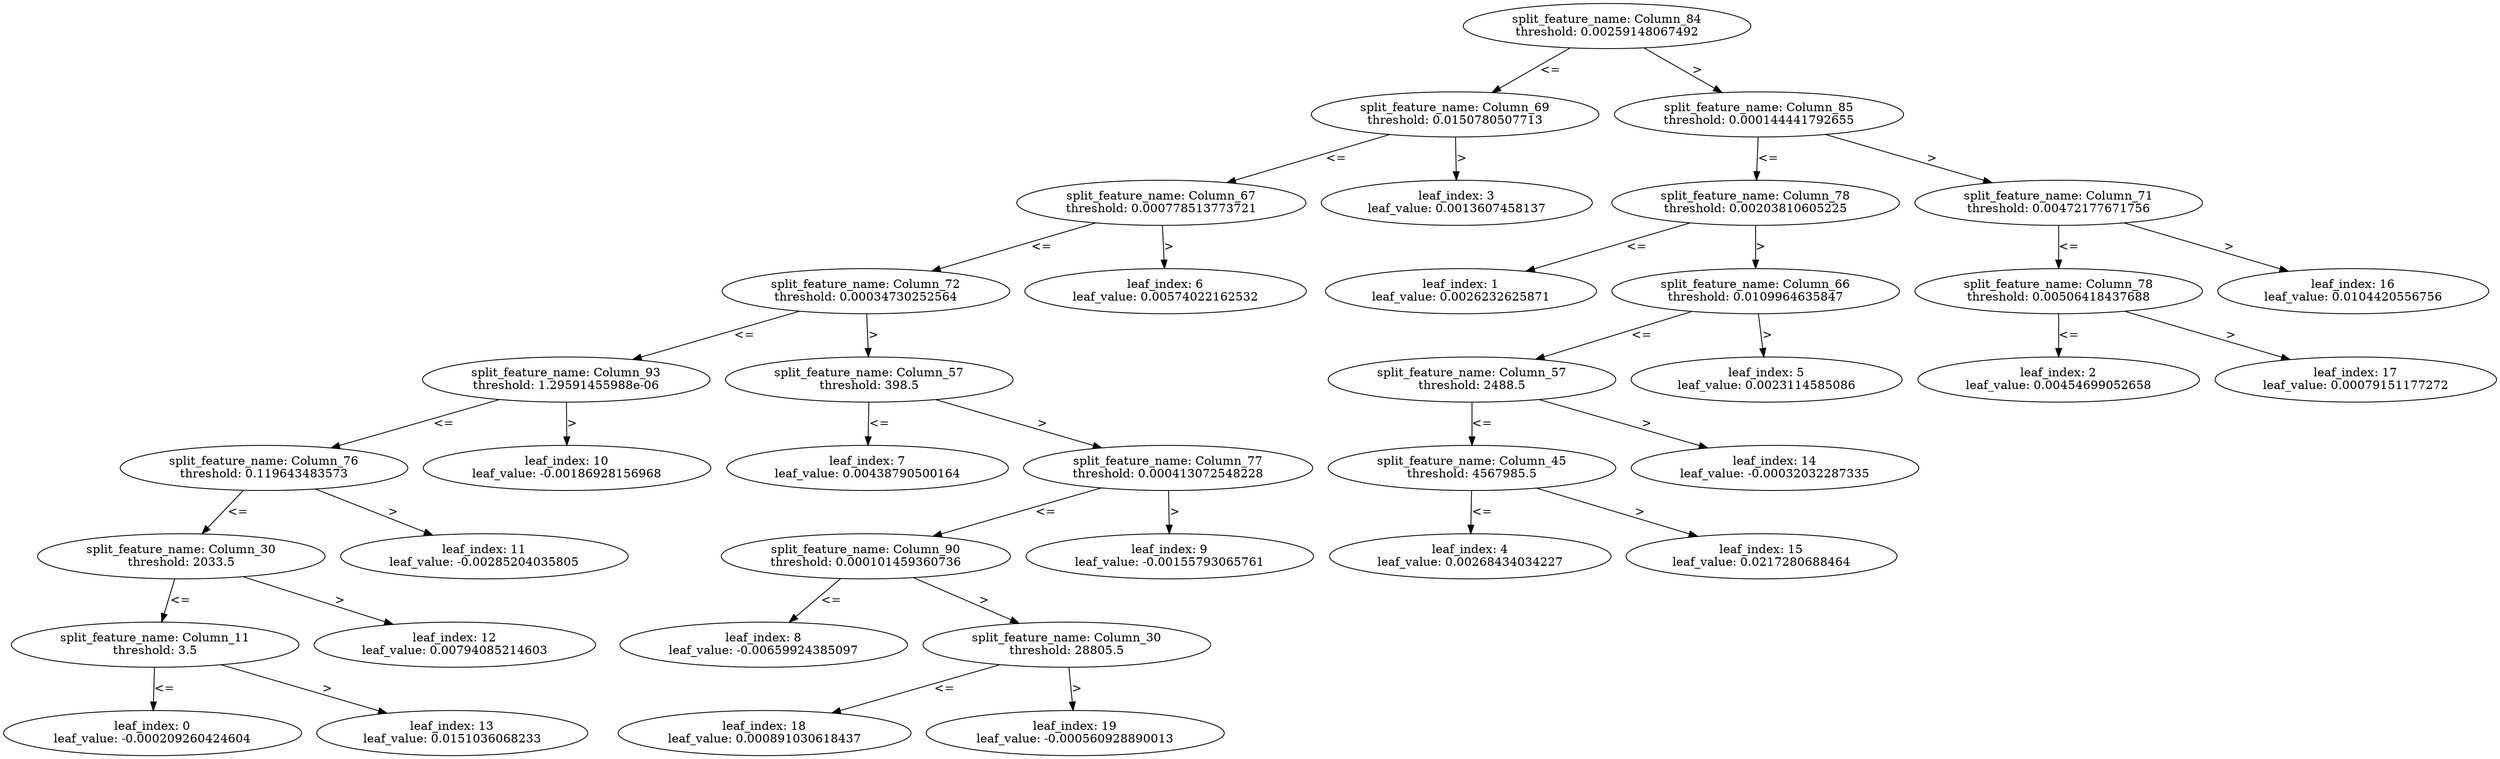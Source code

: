 digraph Tree68 {
	split0 [label="split_feature_name: Column_84\nthreshold: 0.00259148067492"]
	split2 [label="split_feature_name: Column_69\nthreshold: 0.0150780507713"]
	split5 [label="split_feature_name: Column_67\nthreshold: 0.000778513773721"]
	split6 [label="split_feature_name: Column_72\nthreshold: 0.00034730252564"]
	split9 [label="split_feature_name: Column_93\nthreshold: 1.29591455988e-06"]
	split10 [label="split_feature_name: Column_76\nthreshold: 0.119643483573"]
	split11 [label="split_feature_name: Column_30\nthreshold: 2033.5"]
	split12 [label="split_feature_name: Column_11\nthreshold: 3.5"]
	leaf0 [label="leaf_index: 0\nleaf_value: -0.000209260424604"]
	split12 -> leaf0 [label="<="]
	leaf13 [label="leaf_index: 13\nleaf_value: 0.0151036068233"]
	split12 -> leaf13 [label=">"]
	split11 -> split12 [label="<="]
	leaf12 [label="leaf_index: 12\nleaf_value: 0.00794085214603"]
	split11 -> leaf12 [label=">"]
	split10 -> split11 [label="<="]
	leaf11 [label="leaf_index: 11\nleaf_value: -0.00285204035805"]
	split10 -> leaf11 [label=">"]
	split9 -> split10 [label="<="]
	leaf10 [label="leaf_index: 10\nleaf_value: -0.00186928156968"]
	split9 -> leaf10 [label=">"]
	split6 -> split9 [label="<="]
	split7 [label="split_feature_name: Column_57\nthreshold: 398.5"]
	leaf7 [label="leaf_index: 7\nleaf_value: 0.00438790500164"]
	split7 -> leaf7 [label="<="]
	split8 [label="split_feature_name: Column_77\nthreshold: 0.000413072548228"]
	split17 [label="split_feature_name: Column_90\nthreshold: 0.000101459360736"]
	leaf8 [label="leaf_index: 8\nleaf_value: -0.00659924385097"]
	split17 -> leaf8 [label="<="]
	split18 [label="split_feature_name: Column_30\nthreshold: 28805.5"]
	leaf18 [label="leaf_index: 18\nleaf_value: 0.000891030618437"]
	split18 -> leaf18 [label="<="]
	leaf19 [label="leaf_index: 19\nleaf_value: -0.000560928890013"]
	split18 -> leaf19 [label=">"]
	split17 -> split18 [label=">"]
	split8 -> split17 [label="<="]
	leaf9 [label="leaf_index: 9\nleaf_value: -0.00155793065761"]
	split8 -> leaf9 [label=">"]
	split7 -> split8 [label=">"]
	split6 -> split7 [label=">"]
	split5 -> split6 [label="<="]
	leaf6 [label="leaf_index: 6\nleaf_value: 0.00574022162532"]
	split5 -> leaf6 [label=">"]
	split2 -> split5 [label="<="]
	leaf3 [label="leaf_index: 3\nleaf_value: 0.0013607458137"]
	split2 -> leaf3 [label=">"]
	split0 -> split2 [label="<="]
	split1 [label="split_feature_name: Column_85\nthreshold: 0.000144441792655"]
	split3 [label="split_feature_name: Column_78\nthreshold: 0.00203810605225"]
	leaf1 [label="leaf_index: 1\nleaf_value: 0.0026232625871"]
	split3 -> leaf1 [label="<="]
	split4 [label="split_feature_name: Column_66\nthreshold: 0.0109964635847"]
	split13 [label="split_feature_name: Column_57\nthreshold: 2488.5"]
	split14 [label="split_feature_name: Column_45\nthreshold: 4567985.5"]
	leaf4 [label="leaf_index: 4\nleaf_value: 0.00268434034227"]
	split14 -> leaf4 [label="<="]
	leaf15 [label="leaf_index: 15\nleaf_value: 0.0217280688464"]
	split14 -> leaf15 [label=">"]
	split13 -> split14 [label="<="]
	leaf14 [label="leaf_index: 14\nleaf_value: -0.00032032287335"]
	split13 -> leaf14 [label=">"]
	split4 -> split13 [label="<="]
	leaf5 [label="leaf_index: 5\nleaf_value: 0.0023114585086"]
	split4 -> leaf5 [label=">"]
	split3 -> split4 [label=">"]
	split1 -> split3 [label="<="]
	split15 [label="split_feature_name: Column_71\nthreshold: 0.00472177671756"]
	split16 [label="split_feature_name: Column_78\nthreshold: 0.00506418437688"]
	leaf2 [label="leaf_index: 2\nleaf_value: 0.00454699052658"]
	split16 -> leaf2 [label="<="]
	leaf17 [label="leaf_index: 17\nleaf_value: 0.00079151177272"]
	split16 -> leaf17 [label=">"]
	split15 -> split16 [label="<="]
	leaf16 [label="leaf_index: 16\nleaf_value: 0.0104420556756"]
	split15 -> leaf16 [label=">"]
	split1 -> split15 [label=">"]
	split0 -> split1 [label=">"]
}
